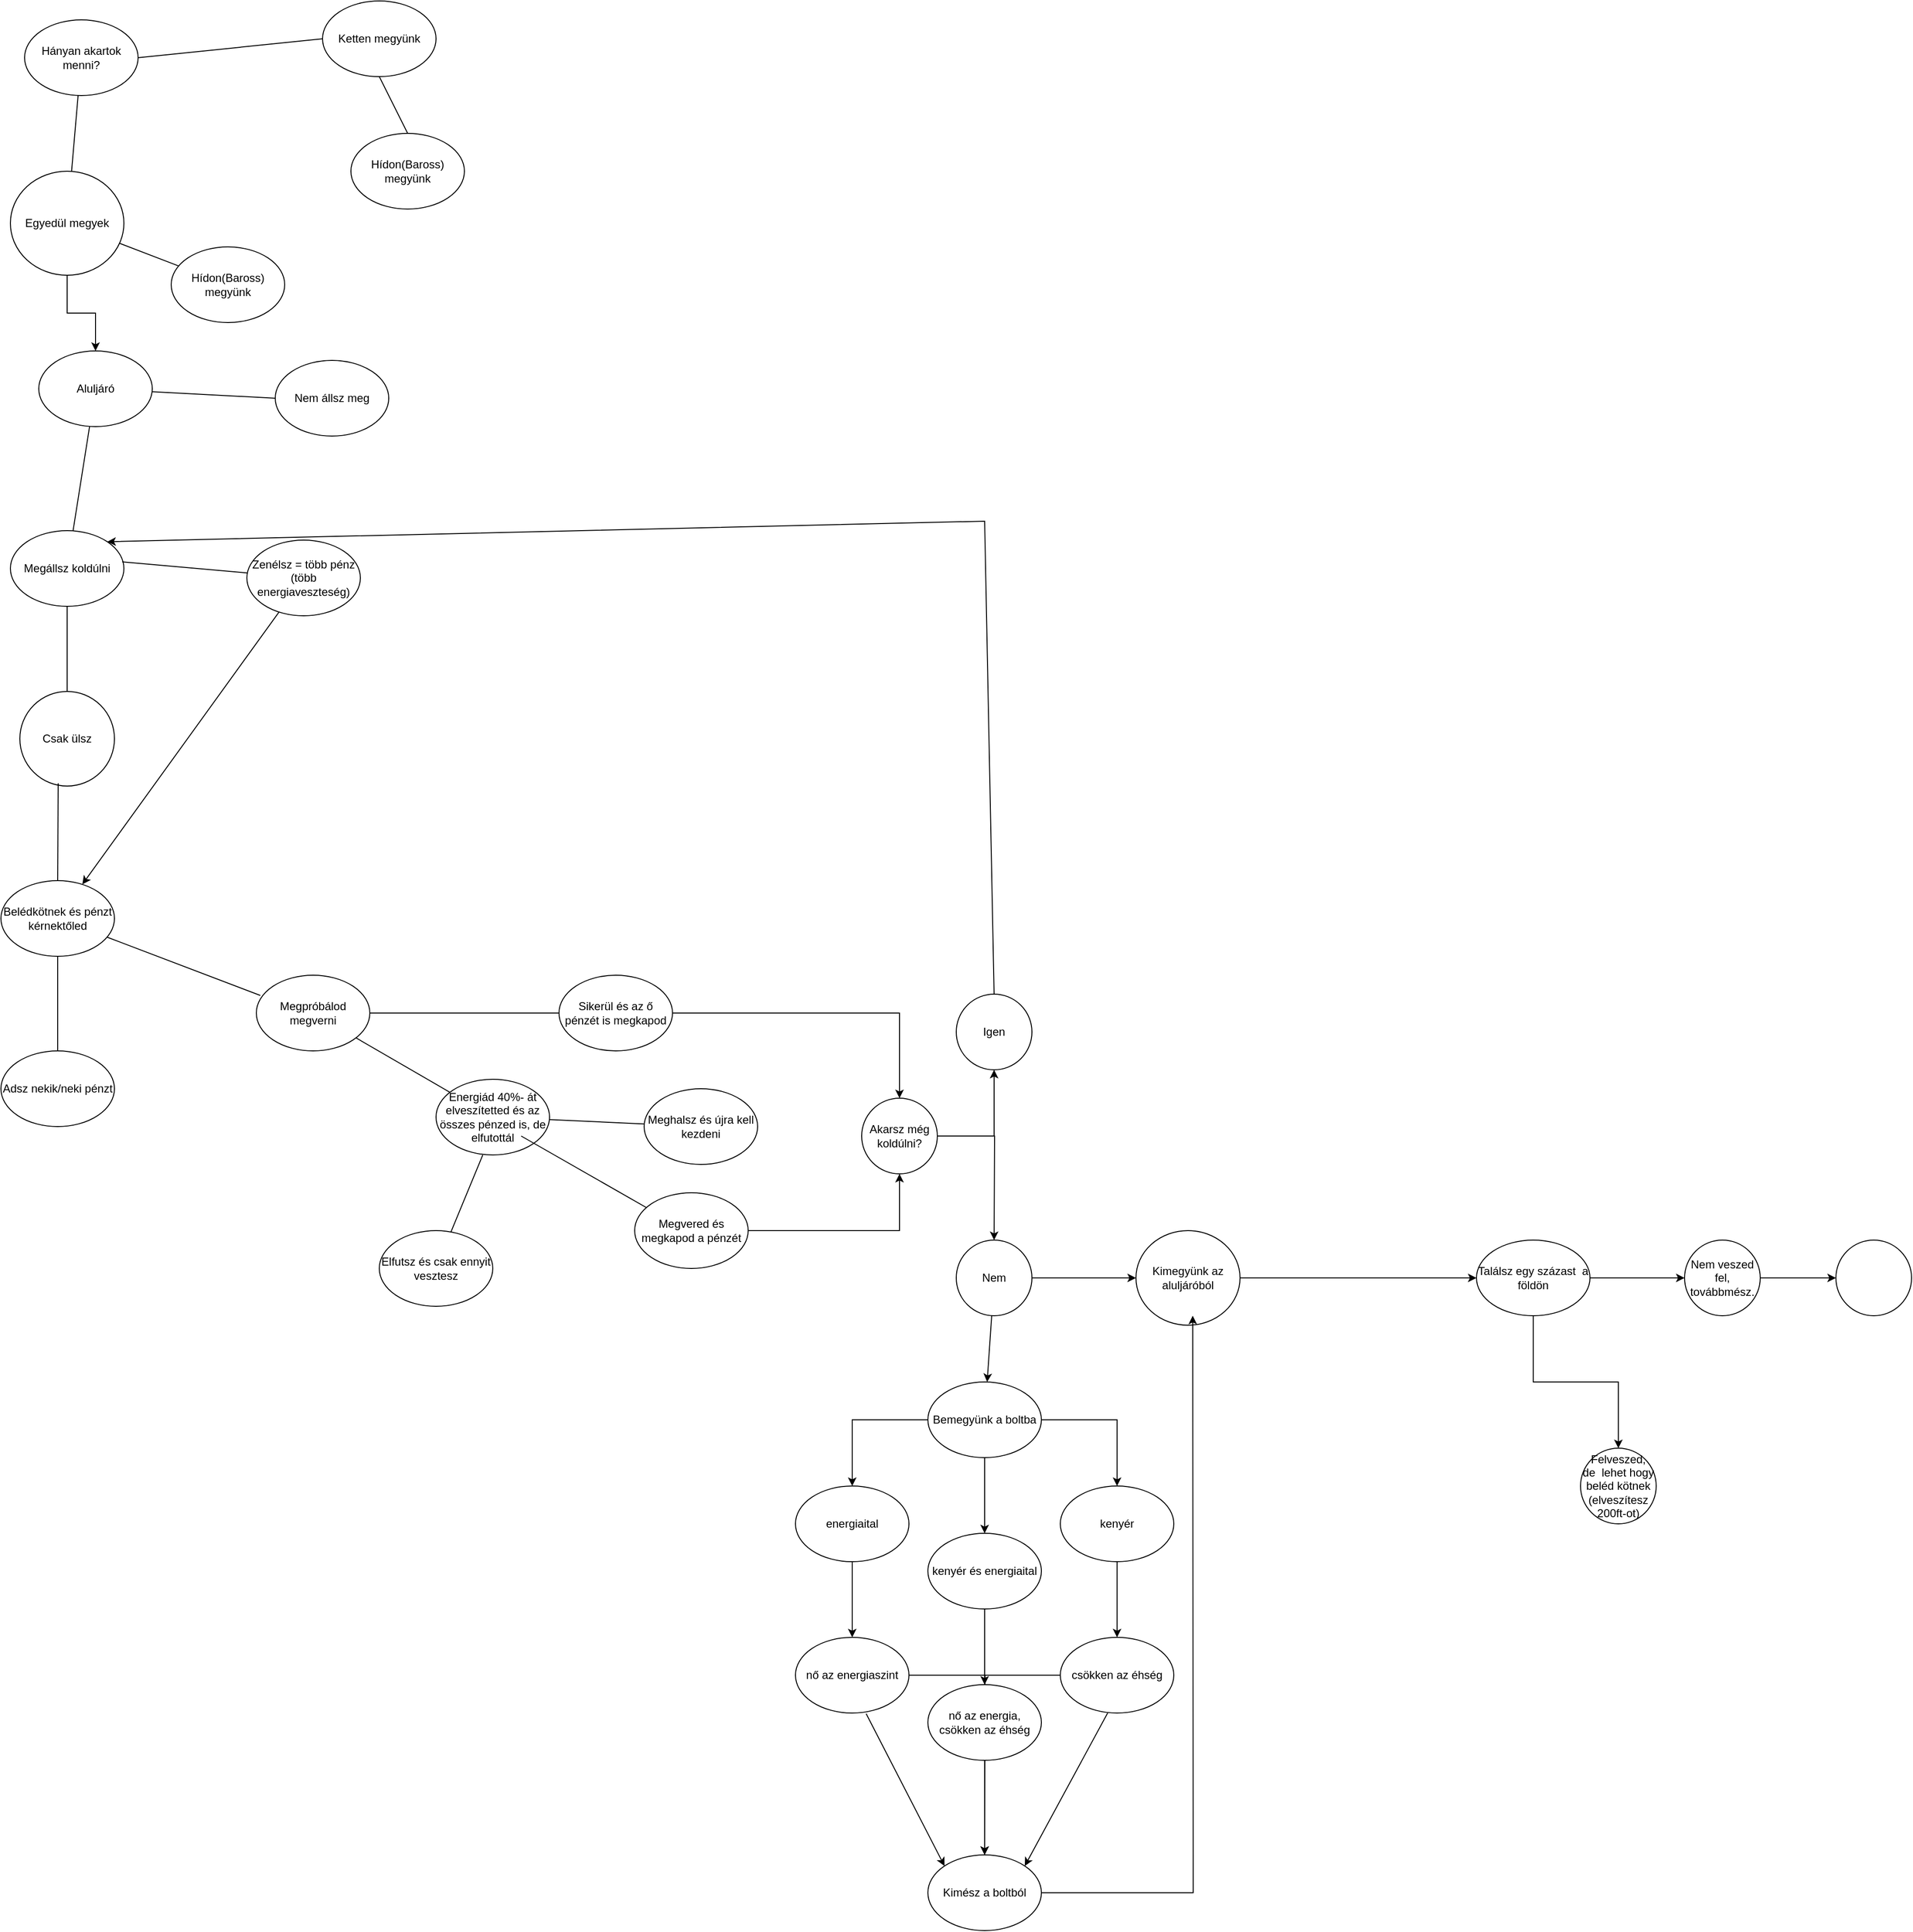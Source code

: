 <mxfile version="22.0.4" type="github">
  <diagram id="l8hXMBHkgcEJcSW0mbfh" name="Page-1">
    <mxGraphModel dx="1434" dy="790" grid="1" gridSize="10" guides="1" tooltips="1" connect="1" arrows="1" fold="1" page="1" pageScale="1" pageWidth="4681" pageHeight="3300" math="0" shadow="0">
      <root>
        <mxCell id="0" />
        <mxCell id="1" parent="0" />
        <mxCell id="q6-7pDjQP_udpHYZsZ7t-8" value="Hányan akartok menni?" style="ellipse;whiteSpace=wrap;html=1;" parent="1" vertex="1">
          <mxGeometry x="105" y="30" width="120" height="80" as="geometry" />
        </mxCell>
        <mxCell id="q6-7pDjQP_udpHYZsZ7t-9" value="" style="endArrow=none;html=1;rounded=0;" parent="1" source="q6-7pDjQP_udpHYZsZ7t-12" target="q6-7pDjQP_udpHYZsZ7t-8" edge="1">
          <mxGeometry width="50" height="50" relative="1" as="geometry">
            <mxPoint x="150" y="180" as="sourcePoint" />
            <mxPoint x="150" y="120" as="targetPoint" />
          </mxGeometry>
        </mxCell>
        <mxCell id="q6-7pDjQP_udpHYZsZ7t-10" value="" style="endArrow=none;html=1;rounded=0;entryX=1;entryY=0.5;entryDx=0;entryDy=0;exitX=0;exitY=0.5;exitDx=0;exitDy=0;" parent="1" source="q6-7pDjQP_udpHYZsZ7t-13" target="q6-7pDjQP_udpHYZsZ7t-8" edge="1">
          <mxGeometry width="50" height="50" relative="1" as="geometry">
            <mxPoint x="390" y="60" as="sourcePoint" />
            <mxPoint x="260" y="60" as="targetPoint" />
          </mxGeometry>
        </mxCell>
        <mxCell id="q6-7pDjQP_udpHYZsZ7t-74" value="" style="edgeStyle=orthogonalEdgeStyle;rounded=0;orthogonalLoop=1;jettySize=auto;html=1;" parent="1" source="q6-7pDjQP_udpHYZsZ7t-12" target="q6-7pDjQP_udpHYZsZ7t-15" edge="1">
          <mxGeometry relative="1" as="geometry" />
        </mxCell>
        <mxCell id="q6-7pDjQP_udpHYZsZ7t-12" value="Egyedül megyek" style="ellipse;whiteSpace=wrap;html=1;" parent="1" vertex="1">
          <mxGeometry x="90" y="190" width="120" height="110" as="geometry" />
        </mxCell>
        <mxCell id="q6-7pDjQP_udpHYZsZ7t-13" value="Ketten megyünk" style="ellipse;whiteSpace=wrap;html=1;" parent="1" vertex="1">
          <mxGeometry x="420" y="10" width="120" height="80" as="geometry" />
        </mxCell>
        <mxCell id="q6-7pDjQP_udpHYZsZ7t-14" value="" style="endArrow=none;html=1;rounded=0;" parent="1" source="q6-7pDjQP_udpHYZsZ7t-29" target="q6-7pDjQP_udpHYZsZ7t-12" edge="1">
          <mxGeometry width="50" height="50" relative="1" as="geometry">
            <mxPoint x="250" y="270" as="sourcePoint" />
            <mxPoint x="220" y="260" as="targetPoint" />
          </mxGeometry>
        </mxCell>
        <mxCell id="q6-7pDjQP_udpHYZsZ7t-15" value="Aluljáró" style="ellipse;whiteSpace=wrap;html=1;" parent="1" vertex="1">
          <mxGeometry x="120" y="380" width="120" height="80" as="geometry" />
        </mxCell>
        <mxCell id="q6-7pDjQP_udpHYZsZ7t-16" value="Hídon(Baross) megyünk" style="ellipse;whiteSpace=wrap;html=1;" parent="1" vertex="1">
          <mxGeometry x="450" y="150" width="120" height="80" as="geometry" />
        </mxCell>
        <mxCell id="q6-7pDjQP_udpHYZsZ7t-19" value="" style="endArrow=none;html=1;rounded=0;entryX=0;entryY=0.5;entryDx=0;entryDy=0;" parent="1" source="q6-7pDjQP_udpHYZsZ7t-15" target="q6-7pDjQP_udpHYZsZ7t-21" edge="1">
          <mxGeometry width="50" height="50" relative="1" as="geometry">
            <mxPoint x="250" y="430" as="sourcePoint" />
            <mxPoint x="350" y="430" as="targetPoint" />
          </mxGeometry>
        </mxCell>
        <mxCell id="q6-7pDjQP_udpHYZsZ7t-20" value="Megállsz koldúlni" style="ellipse;whiteSpace=wrap;html=1;" parent="1" vertex="1">
          <mxGeometry x="90" y="570" width="120" height="80" as="geometry" />
        </mxCell>
        <mxCell id="q6-7pDjQP_udpHYZsZ7t-21" value="Nem állsz meg" style="ellipse;whiteSpace=wrap;html=1;" parent="1" vertex="1">
          <mxGeometry x="370" y="390" width="120" height="80" as="geometry" />
        </mxCell>
        <mxCell id="q6-7pDjQP_udpHYZsZ7t-22" value="" style="endArrow=none;html=1;rounded=0;exitX=0.985;exitY=0.412;exitDx=0;exitDy=0;exitPerimeter=0;" parent="1" source="q6-7pDjQP_udpHYZsZ7t-20" target="q6-7pDjQP_udpHYZsZ7t-23" edge="1">
          <mxGeometry width="50" height="50" relative="1" as="geometry">
            <mxPoint x="219.77" y="606.76" as="sourcePoint" />
            <mxPoint x="330.002" y="613.244" as="targetPoint" />
            <Array as="points" />
          </mxGeometry>
        </mxCell>
        <mxCell id="q6-7pDjQP_udpHYZsZ7t-23" value="Zenélsz = több pénz&lt;br&gt;(több energiaveszteség)" style="ellipse;whiteSpace=wrap;html=1;" parent="1" vertex="1">
          <mxGeometry x="340" y="580" width="120" height="80" as="geometry" />
        </mxCell>
        <mxCell id="q6-7pDjQP_udpHYZsZ7t-24" value="Csak ülsz" style="ellipse;whiteSpace=wrap;html=1;aspect=fixed;" parent="1" vertex="1">
          <mxGeometry x="100" y="740" width="100" height="100" as="geometry" />
        </mxCell>
        <mxCell id="q6-7pDjQP_udpHYZsZ7t-25" value="" style="endArrow=none;html=1;rounded=0;" parent="1" source="q6-7pDjQP_udpHYZsZ7t-20" target="q6-7pDjQP_udpHYZsZ7t-15" edge="1">
          <mxGeometry width="50" height="50" relative="1" as="geometry">
            <mxPoint x="170.0" y="550" as="sourcePoint" />
            <mxPoint x="170.0" y="490" as="targetPoint" />
          </mxGeometry>
        </mxCell>
        <mxCell id="q6-7pDjQP_udpHYZsZ7t-27" value="" style="endArrow=none;html=1;rounded=0;entryX=0.5;entryY=1;entryDx=0;entryDy=0;exitX=0.5;exitY=0;exitDx=0;exitDy=0;" parent="1" source="q6-7pDjQP_udpHYZsZ7t-16" target="q6-7pDjQP_udpHYZsZ7t-13" edge="1">
          <mxGeometry width="50" height="50" relative="1" as="geometry">
            <mxPoint x="510" y="150" as="sourcePoint" />
            <mxPoint x="510" y="110" as="targetPoint" />
          </mxGeometry>
        </mxCell>
        <mxCell id="q6-7pDjQP_udpHYZsZ7t-29" value="Hídon(Baross) megyünk" style="ellipse;whiteSpace=wrap;html=1;" parent="1" vertex="1">
          <mxGeometry x="260" y="270" width="120" height="80" as="geometry" />
        </mxCell>
        <mxCell id="q6-7pDjQP_udpHYZsZ7t-37" value="" style="endArrow=none;html=1;rounded=0;" parent="1" source="q6-7pDjQP_udpHYZsZ7t-24" target="q6-7pDjQP_udpHYZsZ7t-20" edge="1">
          <mxGeometry width="50" height="50" relative="1" as="geometry">
            <mxPoint x="150" y="730" as="sourcePoint" />
            <mxPoint x="150" y="670" as="targetPoint" />
          </mxGeometry>
        </mxCell>
        <mxCell id="q6-7pDjQP_udpHYZsZ7t-38" value="" style="endArrow=none;html=1;rounded=0;entryX=0.5;entryY=0;entryDx=0;entryDy=0;exitX=0.405;exitY=0.971;exitDx=0;exitDy=0;exitPerimeter=0;" parent="1" source="q6-7pDjQP_udpHYZsZ7t-24" target="q6-7pDjQP_udpHYZsZ7t-39" edge="1">
          <mxGeometry width="50" height="50" relative="1" as="geometry">
            <mxPoint x="141.91" y="850" as="sourcePoint" />
            <mxPoint x="142" y="931" as="targetPoint" />
          </mxGeometry>
        </mxCell>
        <mxCell id="q6-7pDjQP_udpHYZsZ7t-39" value="Belédkötnek és pénzt kérnektőled&lt;br&gt;" style="ellipse;whiteSpace=wrap;html=1;" parent="1" vertex="1">
          <mxGeometry x="80" y="940.0" width="120" height="80" as="geometry" />
        </mxCell>
        <mxCell id="q6-7pDjQP_udpHYZsZ7t-40" value="" style="endArrow=none;html=1;rounded=0;entryX=0.5;entryY=0;entryDx=0;entryDy=0;" parent="1" source="q6-7pDjQP_udpHYZsZ7t-39" target="q6-7pDjQP_udpHYZsZ7t-42" edge="1">
          <mxGeometry width="50" height="50" relative="1" as="geometry">
            <mxPoint x="139.41" y="1030" as="sourcePoint" />
            <mxPoint x="140" y="1100" as="targetPoint" />
          </mxGeometry>
        </mxCell>
        <mxCell id="q6-7pDjQP_udpHYZsZ7t-41" value="" style="endArrow=none;html=1;rounded=0;exitX=0.035;exitY=0.267;exitDx=0;exitDy=0;exitPerimeter=0;" parent="1" source="q6-7pDjQP_udpHYZsZ7t-43" target="q6-7pDjQP_udpHYZsZ7t-39" edge="1">
          <mxGeometry width="50" height="50" relative="1" as="geometry">
            <mxPoint x="330" y="1050" as="sourcePoint" />
            <mxPoint x="210" y="990" as="targetPoint" />
          </mxGeometry>
        </mxCell>
        <mxCell id="q6-7pDjQP_udpHYZsZ7t-42" value="Adsz nekik/neki pénzt" style="ellipse;whiteSpace=wrap;html=1;" parent="1" vertex="1">
          <mxGeometry x="80.0" y="1120" width="120" height="80" as="geometry" />
        </mxCell>
        <mxCell id="q6-7pDjQP_udpHYZsZ7t-43" value="Megpróbálod megverni" style="ellipse;whiteSpace=wrap;html=1;" parent="1" vertex="1">
          <mxGeometry x="350" y="1040" width="120" height="80" as="geometry" />
        </mxCell>
        <mxCell id="q6-7pDjQP_udpHYZsZ7t-44" value="" style="endArrow=none;html=1;rounded=0;" parent="1" source="q6-7pDjQP_udpHYZsZ7t-43" target="q6-7pDjQP_udpHYZsZ7t-45" edge="1">
          <mxGeometry width="50" height="50" relative="1" as="geometry">
            <mxPoint x="450" y="1120" as="sourcePoint" />
            <mxPoint x="530.741" y="1157.162" as="targetPoint" />
          </mxGeometry>
        </mxCell>
        <mxCell id="q6-7pDjQP_udpHYZsZ7t-45" value="Energiád 40%- át elveszítetted és az összes pénzed is, de elfutottál" style="ellipse;whiteSpace=wrap;html=1;" parent="1" vertex="1">
          <mxGeometry x="540" y="1150" width="120" height="80" as="geometry" />
        </mxCell>
        <mxCell id="q6-7pDjQP_udpHYZsZ7t-46" value="" style="endArrow=none;html=1;rounded=0;" parent="1" target="q6-7pDjQP_udpHYZsZ7t-47" edge="1">
          <mxGeometry width="50" height="50" relative="1" as="geometry">
            <mxPoint x="589.41" y="1230" as="sourcePoint" />
            <mxPoint x="560" y="1300" as="targetPoint" />
            <Array as="points">
              <mxPoint x="589.41" y="1230" />
            </Array>
          </mxGeometry>
        </mxCell>
        <mxCell id="q6-7pDjQP_udpHYZsZ7t-47" value="Elfutsz és csak ennyit vesztesz" style="ellipse;whiteSpace=wrap;html=1;" parent="1" vertex="1">
          <mxGeometry x="480" y="1310" width="120" height="80" as="geometry" />
        </mxCell>
        <mxCell id="q6-7pDjQP_udpHYZsZ7t-48" value="" style="endArrow=none;html=1;rounded=0;" parent="1" source="q6-7pDjQP_udpHYZsZ7t-45" target="q6-7pDjQP_udpHYZsZ7t-49" edge="1">
          <mxGeometry width="50" height="50" relative="1" as="geometry">
            <mxPoint x="670" y="1200" as="sourcePoint" />
            <mxPoint x="740" y="1200" as="targetPoint" />
          </mxGeometry>
        </mxCell>
        <mxCell id="q6-7pDjQP_udpHYZsZ7t-49" value="Meghalsz és újra kell kezdeni" style="ellipse;whiteSpace=wrap;html=1;" parent="1" vertex="1">
          <mxGeometry x="760" y="1160" width="120" height="80" as="geometry" />
        </mxCell>
        <mxCell id="q6-7pDjQP_udpHYZsZ7t-50" value="" style="endArrow=none;html=1;rounded=0;entryX=0;entryY=0.5;entryDx=0;entryDy=0;" parent="1" source="q6-7pDjQP_udpHYZsZ7t-43" target="q6-7pDjQP_udpHYZsZ7t-51" edge="1">
          <mxGeometry width="50" height="50" relative="1" as="geometry">
            <mxPoint x="490" y="1079.41" as="sourcePoint" />
            <mxPoint x="640" y="1079.41" as="targetPoint" />
          </mxGeometry>
        </mxCell>
        <mxCell id="q6-7pDjQP_udpHYZsZ7t-57" value="" style="edgeStyle=orthogonalEdgeStyle;rounded=0;orthogonalLoop=1;jettySize=auto;html=1;" parent="1" source="q6-7pDjQP_udpHYZsZ7t-51" target="q6-7pDjQP_udpHYZsZ7t-56" edge="1">
          <mxGeometry relative="1" as="geometry" />
        </mxCell>
        <mxCell id="q6-7pDjQP_udpHYZsZ7t-51" value="Sikerül és az ő pénzét is megkapod" style="ellipse;whiteSpace=wrap;html=1;" parent="1" vertex="1">
          <mxGeometry x="670" y="1040" width="120" height="80" as="geometry" />
        </mxCell>
        <mxCell id="q6-7pDjQP_udpHYZsZ7t-52" value="" style="endArrow=none;html=1;rounded=0;" parent="1" edge="1">
          <mxGeometry width="50" height="50" relative="1" as="geometry">
            <mxPoint x="630" y="1210" as="sourcePoint" />
            <mxPoint x="770" y="1290" as="targetPoint" />
          </mxGeometry>
        </mxCell>
        <mxCell id="q6-7pDjQP_udpHYZsZ7t-59" value="" style="edgeStyle=orthogonalEdgeStyle;rounded=0;orthogonalLoop=1;jettySize=auto;html=1;entryX=0.5;entryY=1;entryDx=0;entryDy=0;" parent="1" source="q6-7pDjQP_udpHYZsZ7t-53" target="q6-7pDjQP_udpHYZsZ7t-56" edge="1">
          <mxGeometry relative="1" as="geometry">
            <mxPoint x="970" y="1320" as="targetPoint" />
          </mxGeometry>
        </mxCell>
        <mxCell id="q6-7pDjQP_udpHYZsZ7t-53" value="Megvered és megkapod a pénzét" style="ellipse;whiteSpace=wrap;html=1;" parent="1" vertex="1">
          <mxGeometry x="750" y="1270" width="120" height="80" as="geometry" />
        </mxCell>
        <mxCell id="q6-7pDjQP_udpHYZsZ7t-61" value="" style="edgeStyle=orthogonalEdgeStyle;rounded=0;orthogonalLoop=1;jettySize=auto;html=1;" parent="1" source="q6-7pDjQP_udpHYZsZ7t-56" target="q6-7pDjQP_udpHYZsZ7t-60" edge="1">
          <mxGeometry relative="1" as="geometry" />
        </mxCell>
        <mxCell id="q6-7pDjQP_udpHYZsZ7t-63" style="edgeStyle=orthogonalEdgeStyle;rounded=0;orthogonalLoop=1;jettySize=auto;html=1;" parent="1" source="q6-7pDjQP_udpHYZsZ7t-56" edge="1">
          <mxGeometry relative="1" as="geometry">
            <mxPoint x="1130" y="1320" as="targetPoint" />
          </mxGeometry>
        </mxCell>
        <mxCell id="q6-7pDjQP_udpHYZsZ7t-56" value="Akarsz még koldúlni?" style="ellipse;whiteSpace=wrap;html=1;" parent="1" vertex="1">
          <mxGeometry x="990" y="1170" width="80" height="80" as="geometry" />
        </mxCell>
        <mxCell id="q6-7pDjQP_udpHYZsZ7t-60" value="Igen" style="ellipse;whiteSpace=wrap;html=1;" parent="1" vertex="1">
          <mxGeometry x="1090" y="1060" width="80" height="80" as="geometry" />
        </mxCell>
        <mxCell id="q6-7pDjQP_udpHYZsZ7t-72" value="" style="edgeStyle=orthogonalEdgeStyle;rounded=0;orthogonalLoop=1;jettySize=auto;html=1;" parent="1" source="q6-7pDjQP_udpHYZsZ7t-64" target="q6-7pDjQP_udpHYZsZ7t-71" edge="1">
          <mxGeometry relative="1" as="geometry" />
        </mxCell>
        <mxCell id="q6-7pDjQP_udpHYZsZ7t-64" value="Nem" style="ellipse;whiteSpace=wrap;html=1;" parent="1" vertex="1">
          <mxGeometry x="1090" y="1320" width="80" height="80" as="geometry" />
        </mxCell>
        <mxCell id="q6-7pDjQP_udpHYZsZ7t-67" value="" style="endArrow=classic;html=1;rounded=0;entryX=1;entryY=0;entryDx=0;entryDy=0;exitX=0.5;exitY=0;exitDx=0;exitDy=0;" parent="1" source="q6-7pDjQP_udpHYZsZ7t-60" target="q6-7pDjQP_udpHYZsZ7t-20" edge="1">
          <mxGeometry width="50" height="50" relative="1" as="geometry">
            <mxPoint x="1120" y="1040" as="sourcePoint" />
            <mxPoint x="210" y="560" as="targetPoint" />
            <Array as="points">
              <mxPoint x="1120" y="560" />
            </Array>
          </mxGeometry>
        </mxCell>
        <mxCell id="q6-7pDjQP_udpHYZsZ7t-68" value="" style="endArrow=classic;html=1;rounded=0;" parent="1" source="q6-7pDjQP_udpHYZsZ7t-23" target="q6-7pDjQP_udpHYZsZ7t-39" edge="1">
          <mxGeometry width="50" height="50" relative="1" as="geometry">
            <mxPoint x="370" y="680" as="sourcePoint" />
            <mxPoint x="210" y="940" as="targetPoint" />
          </mxGeometry>
        </mxCell>
        <mxCell id="q6-7pDjQP_udpHYZsZ7t-69" value="" style="endArrow=classic;html=1;rounded=0;" parent="1" source="q6-7pDjQP_udpHYZsZ7t-64" target="q6-7pDjQP_udpHYZsZ7t-70" edge="1">
          <mxGeometry width="50" height="50" relative="1" as="geometry">
            <mxPoint x="1120" y="1420" as="sourcePoint" />
            <mxPoint x="1120" y="1510" as="targetPoint" />
          </mxGeometry>
        </mxCell>
        <mxCell id="q6-7pDjQP_udpHYZsZ7t-76" value="" style="edgeStyle=orthogonalEdgeStyle;rounded=0;orthogonalLoop=1;jettySize=auto;html=1;" parent="1" source="q6-7pDjQP_udpHYZsZ7t-70" target="q6-7pDjQP_udpHYZsZ7t-75" edge="1">
          <mxGeometry relative="1" as="geometry" />
        </mxCell>
        <mxCell id="q6-7pDjQP_udpHYZsZ7t-78" value="" style="edgeStyle=orthogonalEdgeStyle;rounded=0;orthogonalLoop=1;jettySize=auto;html=1;" parent="1" source="q6-7pDjQP_udpHYZsZ7t-70" target="q6-7pDjQP_udpHYZsZ7t-77" edge="1">
          <mxGeometry relative="1" as="geometry" />
        </mxCell>
        <mxCell id="q6-7pDjQP_udpHYZsZ7t-80" value="" style="edgeStyle=orthogonalEdgeStyle;rounded=0;orthogonalLoop=1;jettySize=auto;html=1;" parent="1" source="q6-7pDjQP_udpHYZsZ7t-70" target="q6-7pDjQP_udpHYZsZ7t-79" edge="1">
          <mxGeometry relative="1" as="geometry" />
        </mxCell>
        <mxCell id="q6-7pDjQP_udpHYZsZ7t-70" value="Bemegyünk a boltba" style="ellipse;whiteSpace=wrap;html=1;" parent="1" vertex="1">
          <mxGeometry x="1060" y="1470" width="120" height="80" as="geometry" />
        </mxCell>
        <mxCell id="q6-7pDjQP_udpHYZsZ7t-96" value="" style="edgeStyle=orthogonalEdgeStyle;rounded=0;orthogonalLoop=1;jettySize=auto;html=1;" parent="1" source="q6-7pDjQP_udpHYZsZ7t-71" target="q6-7pDjQP_udpHYZsZ7t-98" edge="1">
          <mxGeometry relative="1" as="geometry">
            <mxPoint x="1710" y="1360" as="targetPoint" />
          </mxGeometry>
        </mxCell>
        <mxCell id="q6-7pDjQP_udpHYZsZ7t-71" value="Kimegyünk az aluljáróból" style="ellipse;whiteSpace=wrap;html=1;" parent="1" vertex="1">
          <mxGeometry x="1280" y="1310" width="110" height="100" as="geometry" />
        </mxCell>
        <mxCell id="q6-7pDjQP_udpHYZsZ7t-82" value="" style="edgeStyle=orthogonalEdgeStyle;rounded=0;orthogonalLoop=1;jettySize=auto;html=1;" parent="1" source="q6-7pDjQP_udpHYZsZ7t-75" target="q6-7pDjQP_udpHYZsZ7t-81" edge="1">
          <mxGeometry relative="1" as="geometry" />
        </mxCell>
        <mxCell id="q6-7pDjQP_udpHYZsZ7t-75" value="energiaital" style="ellipse;whiteSpace=wrap;html=1;" parent="1" vertex="1">
          <mxGeometry x="920" y="1580" width="120" height="80" as="geometry" />
        </mxCell>
        <mxCell id="q6-7pDjQP_udpHYZsZ7t-84" value="" style="edgeStyle=orthogonalEdgeStyle;rounded=0;orthogonalLoop=1;jettySize=auto;html=1;" parent="1" source="q6-7pDjQP_udpHYZsZ7t-77" target="q6-7pDjQP_udpHYZsZ7t-83" edge="1">
          <mxGeometry relative="1" as="geometry" />
        </mxCell>
        <mxCell id="q6-7pDjQP_udpHYZsZ7t-77" value="kenyér" style="ellipse;whiteSpace=wrap;html=1;" parent="1" vertex="1">
          <mxGeometry x="1200" y="1580" width="120" height="80" as="geometry" />
        </mxCell>
        <mxCell id="q6-7pDjQP_udpHYZsZ7t-86" value="" style="edgeStyle=orthogonalEdgeStyle;rounded=0;orthogonalLoop=1;jettySize=auto;html=1;" parent="1" source="q6-7pDjQP_udpHYZsZ7t-79" target="q6-7pDjQP_udpHYZsZ7t-85" edge="1">
          <mxGeometry relative="1" as="geometry" />
        </mxCell>
        <mxCell id="q6-7pDjQP_udpHYZsZ7t-79" value="kenyér és energiaital" style="ellipse;whiteSpace=wrap;html=1;" parent="1" vertex="1">
          <mxGeometry x="1060" y="1630" width="120" height="80" as="geometry" />
        </mxCell>
        <mxCell id="q6-7pDjQP_udpHYZsZ7t-88" value="" style="edgeStyle=orthogonalEdgeStyle;rounded=0;orthogonalLoop=1;jettySize=auto;html=1;" parent="1" source="q6-7pDjQP_udpHYZsZ7t-81" target="q6-7pDjQP_udpHYZsZ7t-87" edge="1">
          <mxGeometry relative="1" as="geometry" />
        </mxCell>
        <mxCell id="q6-7pDjQP_udpHYZsZ7t-81" value="nő az energiaszint" style="ellipse;whiteSpace=wrap;html=1;" parent="1" vertex="1">
          <mxGeometry x="920" y="1740" width="120" height="80" as="geometry" />
        </mxCell>
        <mxCell id="q6-7pDjQP_udpHYZsZ7t-90" value="" style="edgeStyle=orthogonalEdgeStyle;rounded=0;orthogonalLoop=1;jettySize=auto;html=1;" parent="1" source="q6-7pDjQP_udpHYZsZ7t-83" edge="1">
          <mxGeometry relative="1" as="geometry">
            <mxPoint x="1120" y="1970" as="targetPoint" />
          </mxGeometry>
        </mxCell>
        <mxCell id="q6-7pDjQP_udpHYZsZ7t-83" value="csökken az éhség" style="ellipse;whiteSpace=wrap;html=1;" parent="1" vertex="1">
          <mxGeometry x="1200" y="1740" width="120" height="80" as="geometry" />
        </mxCell>
        <mxCell id="q6-7pDjQP_udpHYZsZ7t-85" value="nő az energia, csökken az éhség" style="ellipse;whiteSpace=wrap;html=1;" parent="1" vertex="1">
          <mxGeometry x="1060" y="1790" width="120" height="80" as="geometry" />
        </mxCell>
        <mxCell id="q6-7pDjQP_udpHYZsZ7t-94" value="" style="edgeStyle=orthogonalEdgeStyle;rounded=0;orthogonalLoop=1;jettySize=auto;html=1;" parent="1" source="q6-7pDjQP_udpHYZsZ7t-87" edge="1">
          <mxGeometry relative="1" as="geometry">
            <mxPoint x="1190" y="2000" as="sourcePoint" />
            <mxPoint x="1340" y="1400" as="targetPoint" />
          </mxGeometry>
        </mxCell>
        <mxCell id="q6-7pDjQP_udpHYZsZ7t-87" value="Kimész a boltból" style="ellipse;whiteSpace=wrap;html=1;" parent="1" vertex="1">
          <mxGeometry x="1060" y="1970" width="120" height="80" as="geometry" />
        </mxCell>
        <mxCell id="q6-7pDjQP_udpHYZsZ7t-91" value="" style="endArrow=classic;html=1;rounded=0;exitX=0.623;exitY=1.009;exitDx=0;exitDy=0;exitPerimeter=0;entryX=0;entryY=0;entryDx=0;entryDy=0;" parent="1" source="q6-7pDjQP_udpHYZsZ7t-81" target="q6-7pDjQP_udpHYZsZ7t-87" edge="1">
          <mxGeometry width="50" height="50" relative="1" as="geometry">
            <mxPoint x="1020" y="2035" as="sourcePoint" />
            <mxPoint x="1070" y="1970" as="targetPoint" />
          </mxGeometry>
        </mxCell>
        <mxCell id="q6-7pDjQP_udpHYZsZ7t-92" value="" style="endArrow=classic;html=1;rounded=0;exitX=0.417;exitY=1;exitDx=0;exitDy=0;exitPerimeter=0;entryX=1;entryY=0;entryDx=0;entryDy=0;" parent="1" source="q6-7pDjQP_udpHYZsZ7t-83" target="q6-7pDjQP_udpHYZsZ7t-87" edge="1">
          <mxGeometry width="50" height="50" relative="1" as="geometry">
            <mxPoint x="1110" y="2030" as="sourcePoint" />
            <mxPoint x="1160" y="1980" as="targetPoint" />
          </mxGeometry>
        </mxCell>
        <mxCell id="q6-7pDjQP_udpHYZsZ7t-102" value="" style="edgeStyle=orthogonalEdgeStyle;rounded=0;orthogonalLoop=1;jettySize=auto;html=1;" parent="1" source="q6-7pDjQP_udpHYZsZ7t-98" target="q6-7pDjQP_udpHYZsZ7t-101" edge="1">
          <mxGeometry relative="1" as="geometry" />
        </mxCell>
        <mxCell id="q6-7pDjQP_udpHYZsZ7t-106" value="" style="edgeStyle=orthogonalEdgeStyle;rounded=0;orthogonalLoop=1;jettySize=auto;html=1;" parent="1" source="q6-7pDjQP_udpHYZsZ7t-98" target="q6-7pDjQP_udpHYZsZ7t-105" edge="1">
          <mxGeometry relative="1" as="geometry" />
        </mxCell>
        <mxCell id="q6-7pDjQP_udpHYZsZ7t-98" value="Találsz egy százast&amp;nbsp; a földön" style="ellipse;whiteSpace=wrap;html=1;" parent="1" vertex="1">
          <mxGeometry x="1640" y="1320" width="120" height="80" as="geometry" />
        </mxCell>
        <mxCell id="q6-7pDjQP_udpHYZsZ7t-101" value="Felveszed, de&amp;nbsp; lehet hogy beléd kötnek&lt;br&gt;(elveszítesz 200ft-ot)" style="ellipse;whiteSpace=wrap;html=1;" parent="1" vertex="1">
          <mxGeometry x="1750" y="1540" width="80" height="80" as="geometry" />
        </mxCell>
        <mxCell id="q6-7pDjQP_udpHYZsZ7t-108" value="" style="edgeStyle=orthogonalEdgeStyle;rounded=0;orthogonalLoop=1;jettySize=auto;html=1;" parent="1" source="q6-7pDjQP_udpHYZsZ7t-105" target="q6-7pDjQP_udpHYZsZ7t-107" edge="1">
          <mxGeometry relative="1" as="geometry" />
        </mxCell>
        <mxCell id="q6-7pDjQP_udpHYZsZ7t-105" value="Nem veszed fel, továbbmész." style="ellipse;whiteSpace=wrap;html=1;" parent="1" vertex="1">
          <mxGeometry x="1860" y="1320" width="80" height="80" as="geometry" />
        </mxCell>
        <mxCell id="q6-7pDjQP_udpHYZsZ7t-107" value="" style="ellipse;whiteSpace=wrap;html=1;" parent="1" vertex="1">
          <mxGeometry x="2020" y="1320" width="80" height="80" as="geometry" />
        </mxCell>
      </root>
    </mxGraphModel>
  </diagram>
</mxfile>

